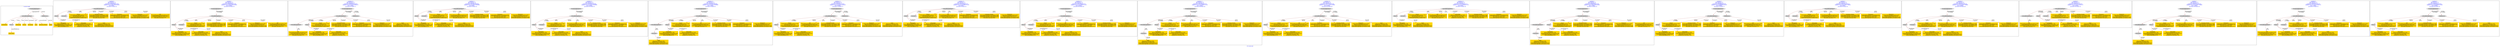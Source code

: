 digraph n0 {
fontcolor="blue"
remincross="true"
label="s22-s-moca.xml"
subgraph cluster_0 {
label="1-correct model"
n2[style="filled",color="white",fillcolor="lightgray",label="CulturalHeritageObject1"];
n3[shape="plaintext",style="filled",fillcolor="gold",label="creationDate"];
n4[style="filled",color="white",fillcolor="lightgray",label="Person1"];
n5[shape="plaintext",style="filled",fillcolor="gold",label="Dimensions"];
n6[shape="plaintext",style="filled",fillcolor="gold",label="Process"];
n7[shape="plaintext",style="filled",fillcolor="gold",label="Provenance"];
n8[shape="plaintext",style="filled",fillcolor="gold",label="title"];
n9[shape="plaintext",style="filled",fillcolor="gold",label="Assension_Number"];
n10[shape="plaintext",style="filled",fillcolor="gold",label="Artist_Name"];
n11[style="filled",color="white",fillcolor="lightgray",label="EuropeanaAggregation1"];
n12[style="filled",color="white",fillcolor="lightgray",label="WebResource1"];
n13[shape="plaintext",style="filled",fillcolor="gold",label="image"];
}
subgraph cluster_1 {
label="candidate 0\nlink coherence:1.0\nnode coherence:1.0\nconfidence:0.5979670808731958\nmapping score:0.6368223602910653\ncost:9.99997\n-precision:0.5-recall:0.45"
n15[style="filled",color="white",fillcolor="lightgray",label="CulturalHeritageObject1"];
n16[style="filled",color="white",fillcolor="lightgray",label="Person1"];
n17[style="filled",color="white",fillcolor="lightgray",label="Document1"];
n18[shape="plaintext",style="filled",fillcolor="gold",label="Process\n[CulturalHeritageObject,medium,0.795]\n[Concept,prefLabel,0.112]\n[CulturalHeritageObject,description,0.075]\n[CulturalHeritageObject,extent,0.018]"];
n19[shape="plaintext",style="filled",fillcolor="gold",label="creationDate\n[Person,dateOfDeath,0.788]\n[CulturalHeritageObject,provenance,0.158]\n[CulturalHeritageObject,created,0.044]\n[Person,dateOfBirth,0.01]"];
n20[shape="plaintext",style="filled",fillcolor="gold",label="Artist_Name\n[Person,nameOfThePerson,0.403]\n[CulturalHeritageObject,provenance,0.327]\n[Document,classLink,0.168]\n[WebResource,classLink,0.102]"];
n21[shape="plaintext",style="filled",fillcolor="gold",label="Assension_Number\n[CulturalHeritageObject,provenance,0.566]\n[CulturalHeritageObject,rightsHolder,0.299]\n[CulturalHeritageObject,description,0.073]\n[Document,classLink,0.062]"];
n22[shape="plaintext",style="filled",fillcolor="gold",label="Provenance\n[CulturalHeritageObject,provenance,0.52]\n[CulturalHeritageObject,rightsHolder,0.318]\n[Document,classLink,0.092]\n[CulturalHeritageObject,description,0.071]"];
n23[shape="plaintext",style="filled",fillcolor="gold",label="image\n[Document,classLink,0.439]\n[WebResource,classLink,0.435]\n[CulturalHeritageObject,rightsHolder,0.077]\n[CulturalHeritageObject,provenance,0.049]"];
n24[shape="plaintext",style="filled",fillcolor="gold",label="Dimensions\n[CulturalHeritageObject,extent,0.929]\n[Person,nameOfThePerson,0.05]\n[CulturalHeritageObject,description,0.015]\n[CulturalHeritageObject,provenance,0.006]"];
n25[shape="plaintext",style="filled",fillcolor="gold",label="title\n[CulturalHeritageObject,description,0.345]\n[CulturalHeritageObject,title,0.287]\n[CulturalHeritageObject,provenance,0.191]\n[Document,classLink,0.177]"];
}
subgraph cluster_2 {
label="candidate 1\nlink coherence:1.0\nnode coherence:1.0\nconfidence:0.5979670808731958\nmapping score:0.6368223602910653\ncost:10.99996\n-precision:0.55-recall:0.55"
n27[style="filled",color="white",fillcolor="lightgray",label="CulturalHeritageObject1"];
n28[style="filled",color="white",fillcolor="lightgray",label="Person1"];
n29[style="filled",color="white",fillcolor="lightgray",label="Document1"];
n30[style="filled",color="white",fillcolor="lightgray",label="EuropeanaAggregation1"];
n31[shape="plaintext",style="filled",fillcolor="gold",label="Process\n[CulturalHeritageObject,medium,0.795]\n[Concept,prefLabel,0.112]\n[CulturalHeritageObject,description,0.075]\n[CulturalHeritageObject,extent,0.018]"];
n32[shape="plaintext",style="filled",fillcolor="gold",label="creationDate\n[Person,dateOfDeath,0.788]\n[CulturalHeritageObject,provenance,0.158]\n[CulturalHeritageObject,created,0.044]\n[Person,dateOfBirth,0.01]"];
n33[shape="plaintext",style="filled",fillcolor="gold",label="Artist_Name\n[Person,nameOfThePerson,0.403]\n[CulturalHeritageObject,provenance,0.327]\n[Document,classLink,0.168]\n[WebResource,classLink,0.102]"];
n34[shape="plaintext",style="filled",fillcolor="gold",label="Assension_Number\n[CulturalHeritageObject,provenance,0.566]\n[CulturalHeritageObject,rightsHolder,0.299]\n[CulturalHeritageObject,description,0.073]\n[Document,classLink,0.062]"];
n35[shape="plaintext",style="filled",fillcolor="gold",label="Provenance\n[CulturalHeritageObject,provenance,0.52]\n[CulturalHeritageObject,rightsHolder,0.318]\n[Document,classLink,0.092]\n[CulturalHeritageObject,description,0.071]"];
n36[shape="plaintext",style="filled",fillcolor="gold",label="image\n[Document,classLink,0.439]\n[WebResource,classLink,0.435]\n[CulturalHeritageObject,rightsHolder,0.077]\n[CulturalHeritageObject,provenance,0.049]"];
n37[shape="plaintext",style="filled",fillcolor="gold",label="Dimensions\n[CulturalHeritageObject,extent,0.929]\n[Person,nameOfThePerson,0.05]\n[CulturalHeritageObject,description,0.015]\n[CulturalHeritageObject,provenance,0.006]"];
n38[shape="plaintext",style="filled",fillcolor="gold",label="title\n[CulturalHeritageObject,description,0.345]\n[CulturalHeritageObject,title,0.287]\n[CulturalHeritageObject,provenance,0.191]\n[Document,classLink,0.177]"];
}
subgraph cluster_3 {
label="candidate 10\nlink coherence:1.0\nnode coherence:1.0\nconfidence:0.5903654061562825\nmapping score:0.6134551353854275\ncost:11.99994\n-precision:0.67-recall:0.73"
n40[style="filled",color="white",fillcolor="lightgray",label="CulturalHeritageObject1"];
n41[style="filled",color="white",fillcolor="lightgray",label="CulturalHeritageObject2"];
n42[style="filled",color="white",fillcolor="lightgray",label="Person1"];
n43[style="filled",color="white",fillcolor="lightgray",label="EuropeanaAggregation1"];
n44[style="filled",color="white",fillcolor="lightgray",label="WebResource1"];
n45[shape="plaintext",style="filled",fillcolor="gold",label="Process\n[CulturalHeritageObject,medium,0.795]\n[Concept,prefLabel,0.112]\n[CulturalHeritageObject,description,0.075]\n[CulturalHeritageObject,extent,0.018]"];
n46[shape="plaintext",style="filled",fillcolor="gold",label="title\n[CulturalHeritageObject,description,0.345]\n[CulturalHeritageObject,title,0.287]\n[CulturalHeritageObject,provenance,0.191]\n[Document,classLink,0.177]"];
n47[shape="plaintext",style="filled",fillcolor="gold",label="creationDate\n[Person,dateOfDeath,0.788]\n[CulturalHeritageObject,provenance,0.158]\n[CulturalHeritageObject,created,0.044]\n[Person,dateOfBirth,0.01]"];
n48[shape="plaintext",style="filled",fillcolor="gold",label="Artist_Name\n[Person,nameOfThePerson,0.403]\n[CulturalHeritageObject,provenance,0.327]\n[Document,classLink,0.168]\n[WebResource,classLink,0.102]"];
n49[shape="plaintext",style="filled",fillcolor="gold",label="Assension_Number\n[CulturalHeritageObject,provenance,0.566]\n[CulturalHeritageObject,rightsHolder,0.299]\n[CulturalHeritageObject,description,0.073]\n[Document,classLink,0.062]"];
n50[shape="plaintext",style="filled",fillcolor="gold",label="Provenance\n[CulturalHeritageObject,provenance,0.52]\n[CulturalHeritageObject,rightsHolder,0.318]\n[Document,classLink,0.092]\n[CulturalHeritageObject,description,0.071]"];
n51[shape="plaintext",style="filled",fillcolor="gold",label="Dimensions\n[CulturalHeritageObject,extent,0.929]\n[Person,nameOfThePerson,0.05]\n[CulturalHeritageObject,description,0.015]\n[CulturalHeritageObject,provenance,0.006]"];
n52[shape="plaintext",style="filled",fillcolor="gold",label="image\n[Document,classLink,0.439]\n[WebResource,classLink,0.435]\n[CulturalHeritageObject,rightsHolder,0.077]\n[CulturalHeritageObject,provenance,0.049]"];
}
subgraph cluster_4 {
label="candidate 11\nlink coherence:1.0\nnode coherence:1.0\nconfidence:0.5345798149580985\nmapping score:0.6156932716526995\ncost:9.99997\n-precision:0.5-recall:0.45"
n54[style="filled",color="white",fillcolor="lightgray",label="CulturalHeritageObject1"];
n55[style="filled",color="white",fillcolor="lightgray",label="Person1"];
n56[style="filled",color="white",fillcolor="lightgray",label="Document1"];
n57[shape="plaintext",style="filled",fillcolor="gold",label="Process\n[CulturalHeritageObject,medium,0.795]\n[Concept,prefLabel,0.112]\n[CulturalHeritageObject,description,0.075]\n[CulturalHeritageObject,extent,0.018]"];
n58[shape="plaintext",style="filled",fillcolor="gold",label="creationDate\n[Person,dateOfDeath,0.788]\n[CulturalHeritageObject,provenance,0.158]\n[CulturalHeritageObject,created,0.044]\n[Person,dateOfBirth,0.01]"];
n59[shape="plaintext",style="filled",fillcolor="gold",label="title\n[CulturalHeritageObject,description,0.345]\n[CulturalHeritageObject,title,0.287]\n[CulturalHeritageObject,provenance,0.191]\n[Document,classLink,0.177]"];
n60[shape="plaintext",style="filled",fillcolor="gold",label="Artist_Name\n[Person,nameOfThePerson,0.403]\n[CulturalHeritageObject,provenance,0.327]\n[Document,classLink,0.168]\n[WebResource,classLink,0.102]"];
n61[shape="plaintext",style="filled",fillcolor="gold",label="Assension_Number\n[CulturalHeritageObject,provenance,0.566]\n[CulturalHeritageObject,rightsHolder,0.299]\n[CulturalHeritageObject,description,0.073]\n[Document,classLink,0.062]"];
n62[shape="plaintext",style="filled",fillcolor="gold",label="image\n[Document,classLink,0.439]\n[WebResource,classLink,0.435]\n[CulturalHeritageObject,rightsHolder,0.077]\n[CulturalHeritageObject,provenance,0.049]"];
n63[shape="plaintext",style="filled",fillcolor="gold",label="Provenance\n[CulturalHeritageObject,provenance,0.52]\n[CulturalHeritageObject,rightsHolder,0.318]\n[Document,classLink,0.092]\n[CulturalHeritageObject,description,0.071]"];
n64[shape="plaintext",style="filled",fillcolor="gold",label="Dimensions\n[CulturalHeritageObject,extent,0.929]\n[Person,nameOfThePerson,0.05]\n[CulturalHeritageObject,description,0.015]\n[CulturalHeritageObject,provenance,0.006]"];
}
subgraph cluster_5 {
label="candidate 12\nlink coherence:1.0\nnode coherence:1.0\nconfidence:0.5345798149580985\nmapping score:0.6156932716526995\ncost:10.99996\n-precision:0.55-recall:0.55"
n66[style="filled",color="white",fillcolor="lightgray",label="CulturalHeritageObject1"];
n67[style="filled",color="white",fillcolor="lightgray",label="Person1"];
n68[style="filled",color="white",fillcolor="lightgray",label="Document1"];
n69[style="filled",color="white",fillcolor="lightgray",label="EuropeanaAggregation1"];
n70[shape="plaintext",style="filled",fillcolor="gold",label="Process\n[CulturalHeritageObject,medium,0.795]\n[Concept,prefLabel,0.112]\n[CulturalHeritageObject,description,0.075]\n[CulturalHeritageObject,extent,0.018]"];
n71[shape="plaintext",style="filled",fillcolor="gold",label="creationDate\n[Person,dateOfDeath,0.788]\n[CulturalHeritageObject,provenance,0.158]\n[CulturalHeritageObject,created,0.044]\n[Person,dateOfBirth,0.01]"];
n72[shape="plaintext",style="filled",fillcolor="gold",label="title\n[CulturalHeritageObject,description,0.345]\n[CulturalHeritageObject,title,0.287]\n[CulturalHeritageObject,provenance,0.191]\n[Document,classLink,0.177]"];
n73[shape="plaintext",style="filled",fillcolor="gold",label="Artist_Name\n[Person,nameOfThePerson,0.403]\n[CulturalHeritageObject,provenance,0.327]\n[Document,classLink,0.168]\n[WebResource,classLink,0.102]"];
n74[shape="plaintext",style="filled",fillcolor="gold",label="Assension_Number\n[CulturalHeritageObject,provenance,0.566]\n[CulturalHeritageObject,rightsHolder,0.299]\n[CulturalHeritageObject,description,0.073]\n[Document,classLink,0.062]"];
n75[shape="plaintext",style="filled",fillcolor="gold",label="image\n[Document,classLink,0.439]\n[WebResource,classLink,0.435]\n[CulturalHeritageObject,rightsHolder,0.077]\n[CulturalHeritageObject,provenance,0.049]"];
n76[shape="plaintext",style="filled",fillcolor="gold",label="Provenance\n[CulturalHeritageObject,provenance,0.52]\n[CulturalHeritageObject,rightsHolder,0.318]\n[Document,classLink,0.092]\n[CulturalHeritageObject,description,0.071]"];
n77[shape="plaintext",style="filled",fillcolor="gold",label="Dimensions\n[CulturalHeritageObject,extent,0.929]\n[Person,nameOfThePerson,0.05]\n[CulturalHeritageObject,description,0.015]\n[CulturalHeritageObject,provenance,0.006]"];
}
subgraph cluster_6 {
label="candidate 13\nlink coherence:1.0\nnode coherence:1.0\nconfidence:0.5345798149580985\nmapping score:0.6156932716526995\ncost:11.99995\n-precision:0.5-recall:0.55"
n79[style="filled",color="white",fillcolor="lightgray",label="CulturalHeritageObject1"];
n80[style="filled",color="white",fillcolor="lightgray",label="CulturalHeritageObject2"];
n81[style="filled",color="white",fillcolor="lightgray",label="Person1"];
n82[style="filled",color="white",fillcolor="lightgray",label="Document2"];
n83[style="filled",color="white",fillcolor="lightgray",label="EuropeanaAggregation1"];
n84[shape="plaintext",style="filled",fillcolor="gold",label="Process\n[CulturalHeritageObject,medium,0.795]\n[Concept,prefLabel,0.112]\n[CulturalHeritageObject,description,0.075]\n[CulturalHeritageObject,extent,0.018]"];
n85[shape="plaintext",style="filled",fillcolor="gold",label="creationDate\n[Person,dateOfDeath,0.788]\n[CulturalHeritageObject,provenance,0.158]\n[CulturalHeritageObject,created,0.044]\n[Person,dateOfBirth,0.01]"];
n86[shape="plaintext",style="filled",fillcolor="gold",label="title\n[CulturalHeritageObject,description,0.345]\n[CulturalHeritageObject,title,0.287]\n[CulturalHeritageObject,provenance,0.191]\n[Document,classLink,0.177]"];
n87[shape="plaintext",style="filled",fillcolor="gold",label="Artist_Name\n[Person,nameOfThePerson,0.403]\n[CulturalHeritageObject,provenance,0.327]\n[Document,classLink,0.168]\n[WebResource,classLink,0.102]"];
n88[shape="plaintext",style="filled",fillcolor="gold",label="Assension_Number\n[CulturalHeritageObject,provenance,0.566]\n[CulturalHeritageObject,rightsHolder,0.299]\n[CulturalHeritageObject,description,0.073]\n[Document,classLink,0.062]"];
n89[shape="plaintext",style="filled",fillcolor="gold",label="image\n[Document,classLink,0.439]\n[WebResource,classLink,0.435]\n[CulturalHeritageObject,rightsHolder,0.077]\n[CulturalHeritageObject,provenance,0.049]"];
n90[shape="plaintext",style="filled",fillcolor="gold",label="Provenance\n[CulturalHeritageObject,provenance,0.52]\n[CulturalHeritageObject,rightsHolder,0.318]\n[Document,classLink,0.092]\n[CulturalHeritageObject,description,0.071]"];
n91[shape="plaintext",style="filled",fillcolor="gold",label="Dimensions\n[CulturalHeritageObject,extent,0.929]\n[Person,nameOfThePerson,0.05]\n[CulturalHeritageObject,description,0.015]\n[CulturalHeritageObject,provenance,0.006]"];
}
subgraph cluster_7 {
label="candidate 14\nlink coherence:1.0\nnode coherence:1.0\nconfidence:0.5341826777779617\nmapping score:0.6155608925926539\ncost:10.99995\n-precision:0.73-recall:0.73"
n93[style="filled",color="white",fillcolor="lightgray",label="CulturalHeritageObject1"];
n94[style="filled",color="white",fillcolor="lightgray",label="Person1"];
n95[style="filled",color="white",fillcolor="lightgray",label="EuropeanaAggregation1"];
n96[style="filled",color="white",fillcolor="lightgray",label="WebResource1"];
n97[shape="plaintext",style="filled",fillcolor="gold",label="Process\n[CulturalHeritageObject,medium,0.795]\n[Concept,prefLabel,0.112]\n[CulturalHeritageObject,description,0.075]\n[CulturalHeritageObject,extent,0.018]"];
n98[shape="plaintext",style="filled",fillcolor="gold",label="creationDate\n[Person,dateOfDeath,0.788]\n[CulturalHeritageObject,provenance,0.158]\n[CulturalHeritageObject,created,0.044]\n[Person,dateOfBirth,0.01]"];
n99[shape="plaintext",style="filled",fillcolor="gold",label="title\n[CulturalHeritageObject,description,0.345]\n[CulturalHeritageObject,title,0.287]\n[CulturalHeritageObject,provenance,0.191]\n[Document,classLink,0.177]"];
n100[shape="plaintext",style="filled",fillcolor="gold",label="Artist_Name\n[Person,nameOfThePerson,0.403]\n[CulturalHeritageObject,provenance,0.327]\n[Document,classLink,0.168]\n[WebResource,classLink,0.102]"];
n101[shape="plaintext",style="filled",fillcolor="gold",label="Assension_Number\n[CulturalHeritageObject,provenance,0.566]\n[CulturalHeritageObject,rightsHolder,0.299]\n[CulturalHeritageObject,description,0.073]\n[Document,classLink,0.062]"];
n102[shape="plaintext",style="filled",fillcolor="gold",label="Provenance\n[CulturalHeritageObject,provenance,0.52]\n[CulturalHeritageObject,rightsHolder,0.318]\n[Document,classLink,0.092]\n[CulturalHeritageObject,description,0.071]"];
n103[shape="plaintext",style="filled",fillcolor="gold",label="Dimensions\n[CulturalHeritageObject,extent,0.929]\n[Person,nameOfThePerson,0.05]\n[CulturalHeritageObject,description,0.015]\n[CulturalHeritageObject,provenance,0.006]"];
n104[shape="plaintext",style="filled",fillcolor="gold",label="image\n[Document,classLink,0.439]\n[WebResource,classLink,0.435]\n[CulturalHeritageObject,rightsHolder,0.077]\n[CulturalHeritageObject,provenance,0.049]"];
}
subgraph cluster_8 {
label="candidate 15\nlink coherence:1.0\nnode coherence:1.0\nconfidence:0.5291246408253316\nmapping score:0.6138748802751105\ncost:9.99997\n-precision:0.6-recall:0.55"
n106[style="filled",color="white",fillcolor="lightgray",label="CulturalHeritageObject1"];
n107[style="filled",color="white",fillcolor="lightgray",label="Person1"];
n108[style="filled",color="white",fillcolor="lightgray",label="Document1"];
n109[shape="plaintext",style="filled",fillcolor="gold",label="Process\n[CulturalHeritageObject,medium,0.795]\n[Concept,prefLabel,0.112]\n[CulturalHeritageObject,description,0.075]\n[CulturalHeritageObject,extent,0.018]"];
n110[shape="plaintext",style="filled",fillcolor="gold",label="creationDate\n[Person,dateOfDeath,0.788]\n[CulturalHeritageObject,provenance,0.158]\n[CulturalHeritageObject,created,0.044]\n[Person,dateOfBirth,0.01]"];
n111[shape="plaintext",style="filled",fillcolor="gold",label="title\n[CulturalHeritageObject,description,0.345]\n[CulturalHeritageObject,title,0.287]\n[CulturalHeritageObject,provenance,0.191]\n[Document,classLink,0.177]"];
n112[shape="plaintext",style="filled",fillcolor="gold",label="Artist_Name\n[Person,nameOfThePerson,0.403]\n[CulturalHeritageObject,provenance,0.327]\n[Document,classLink,0.168]\n[WebResource,classLink,0.102]"];
n113[shape="plaintext",style="filled",fillcolor="gold",label="Provenance\n[CulturalHeritageObject,provenance,0.52]\n[CulturalHeritageObject,rightsHolder,0.318]\n[Document,classLink,0.092]\n[CulturalHeritageObject,description,0.071]"];
n114[shape="plaintext",style="filled",fillcolor="gold",label="image\n[Document,classLink,0.439]\n[WebResource,classLink,0.435]\n[CulturalHeritageObject,rightsHolder,0.077]\n[CulturalHeritageObject,provenance,0.049]"];
n115[shape="plaintext",style="filled",fillcolor="gold",label="Assension_Number\n[CulturalHeritageObject,provenance,0.566]\n[CulturalHeritageObject,rightsHolder,0.299]\n[CulturalHeritageObject,description,0.073]\n[Document,classLink,0.062]"];
n116[shape="plaintext",style="filled",fillcolor="gold",label="Dimensions\n[CulturalHeritageObject,extent,0.929]\n[Person,nameOfThePerson,0.05]\n[CulturalHeritageObject,description,0.015]\n[CulturalHeritageObject,provenance,0.006]"];
}
subgraph cluster_9 {
label="candidate 16\nlink coherence:1.0\nnode coherence:1.0\nconfidence:0.5291246408253316\nmapping score:0.6138748802751105\ncost:10.99996\n-precision:0.64-recall:0.64"
n118[style="filled",color="white",fillcolor="lightgray",label="CulturalHeritageObject1"];
n119[style="filled",color="white",fillcolor="lightgray",label="Person1"];
n120[style="filled",color="white",fillcolor="lightgray",label="Document1"];
n121[style="filled",color="white",fillcolor="lightgray",label="EuropeanaAggregation1"];
n122[shape="plaintext",style="filled",fillcolor="gold",label="Process\n[CulturalHeritageObject,medium,0.795]\n[Concept,prefLabel,0.112]\n[CulturalHeritageObject,description,0.075]\n[CulturalHeritageObject,extent,0.018]"];
n123[shape="plaintext",style="filled",fillcolor="gold",label="creationDate\n[Person,dateOfDeath,0.788]\n[CulturalHeritageObject,provenance,0.158]\n[CulturalHeritageObject,created,0.044]\n[Person,dateOfBirth,0.01]"];
n124[shape="plaintext",style="filled",fillcolor="gold",label="title\n[CulturalHeritageObject,description,0.345]\n[CulturalHeritageObject,title,0.287]\n[CulturalHeritageObject,provenance,0.191]\n[Document,classLink,0.177]"];
n125[shape="plaintext",style="filled",fillcolor="gold",label="Artist_Name\n[Person,nameOfThePerson,0.403]\n[CulturalHeritageObject,provenance,0.327]\n[Document,classLink,0.168]\n[WebResource,classLink,0.102]"];
n126[shape="plaintext",style="filled",fillcolor="gold",label="Provenance\n[CulturalHeritageObject,provenance,0.52]\n[CulturalHeritageObject,rightsHolder,0.318]\n[Document,classLink,0.092]\n[CulturalHeritageObject,description,0.071]"];
n127[shape="plaintext",style="filled",fillcolor="gold",label="image\n[Document,classLink,0.439]\n[WebResource,classLink,0.435]\n[CulturalHeritageObject,rightsHolder,0.077]\n[CulturalHeritageObject,provenance,0.049]"];
n128[shape="plaintext",style="filled",fillcolor="gold",label="Assension_Number\n[CulturalHeritageObject,provenance,0.566]\n[CulturalHeritageObject,rightsHolder,0.299]\n[CulturalHeritageObject,description,0.073]\n[Document,classLink,0.062]"];
n129[shape="plaintext",style="filled",fillcolor="gold",label="Dimensions\n[CulturalHeritageObject,extent,0.929]\n[Person,nameOfThePerson,0.05]\n[CulturalHeritageObject,description,0.015]\n[CulturalHeritageObject,provenance,0.006]"];
}
subgraph cluster_10 {
label="candidate 17\nlink coherence:1.0\nnode coherence:1.0\nconfidence:0.5291246408253316\nmapping score:0.6138748802751105\ncost:11.99995\n-precision:0.58-recall:0.64"
n131[style="filled",color="white",fillcolor="lightgray",label="CulturalHeritageObject1"];
n132[style="filled",color="white",fillcolor="lightgray",label="CulturalHeritageObject2"];
n133[style="filled",color="white",fillcolor="lightgray",label="Person1"];
n134[style="filled",color="white",fillcolor="lightgray",label="Document2"];
n135[style="filled",color="white",fillcolor="lightgray",label="EuropeanaAggregation1"];
n136[shape="plaintext",style="filled",fillcolor="gold",label="Process\n[CulturalHeritageObject,medium,0.795]\n[Concept,prefLabel,0.112]\n[CulturalHeritageObject,description,0.075]\n[CulturalHeritageObject,extent,0.018]"];
n137[shape="plaintext",style="filled",fillcolor="gold",label="creationDate\n[Person,dateOfDeath,0.788]\n[CulturalHeritageObject,provenance,0.158]\n[CulturalHeritageObject,created,0.044]\n[Person,dateOfBirth,0.01]"];
n138[shape="plaintext",style="filled",fillcolor="gold",label="title\n[CulturalHeritageObject,description,0.345]\n[CulturalHeritageObject,title,0.287]\n[CulturalHeritageObject,provenance,0.191]\n[Document,classLink,0.177]"];
n139[shape="plaintext",style="filled",fillcolor="gold",label="Artist_Name\n[Person,nameOfThePerson,0.403]\n[CulturalHeritageObject,provenance,0.327]\n[Document,classLink,0.168]\n[WebResource,classLink,0.102]"];
n140[shape="plaintext",style="filled",fillcolor="gold",label="Provenance\n[CulturalHeritageObject,provenance,0.52]\n[CulturalHeritageObject,rightsHolder,0.318]\n[Document,classLink,0.092]\n[CulturalHeritageObject,description,0.071]"];
n141[shape="plaintext",style="filled",fillcolor="gold",label="image\n[Document,classLink,0.439]\n[WebResource,classLink,0.435]\n[CulturalHeritageObject,rightsHolder,0.077]\n[CulturalHeritageObject,provenance,0.049]"];
n142[shape="plaintext",style="filled",fillcolor="gold",label="Assension_Number\n[CulturalHeritageObject,provenance,0.566]\n[CulturalHeritageObject,rightsHolder,0.299]\n[CulturalHeritageObject,description,0.073]\n[Document,classLink,0.062]"];
n143[shape="plaintext",style="filled",fillcolor="gold",label="Dimensions\n[CulturalHeritageObject,extent,0.929]\n[Person,nameOfThePerson,0.05]\n[CulturalHeritageObject,description,0.015]\n[CulturalHeritageObject,provenance,0.006]"];
}
subgraph cluster_11 {
label="candidate 18\nlink coherence:1.0\nnode coherence:1.0\nconfidence:0.5287275036451948\nmapping score:0.6137425012150649\ncost:10.99995\n-precision:0.82-recall:0.82"
n145[style="filled",color="white",fillcolor="lightgray",label="CulturalHeritageObject1"];
n146[style="filled",color="white",fillcolor="lightgray",label="Person1"];
n147[style="filled",color="white",fillcolor="lightgray",label="EuropeanaAggregation1"];
n148[style="filled",color="white",fillcolor="lightgray",label="WebResource1"];
n149[shape="plaintext",style="filled",fillcolor="gold",label="Process\n[CulturalHeritageObject,medium,0.795]\n[Concept,prefLabel,0.112]\n[CulturalHeritageObject,description,0.075]\n[CulturalHeritageObject,extent,0.018]"];
n150[shape="plaintext",style="filled",fillcolor="gold",label="creationDate\n[Person,dateOfDeath,0.788]\n[CulturalHeritageObject,provenance,0.158]\n[CulturalHeritageObject,created,0.044]\n[Person,dateOfBirth,0.01]"];
n151[shape="plaintext",style="filled",fillcolor="gold",label="title\n[CulturalHeritageObject,description,0.345]\n[CulturalHeritageObject,title,0.287]\n[CulturalHeritageObject,provenance,0.191]\n[Document,classLink,0.177]"];
n152[shape="plaintext",style="filled",fillcolor="gold",label="Artist_Name\n[Person,nameOfThePerson,0.403]\n[CulturalHeritageObject,provenance,0.327]\n[Document,classLink,0.168]\n[WebResource,classLink,0.102]"];
n153[shape="plaintext",style="filled",fillcolor="gold",label="Provenance\n[CulturalHeritageObject,provenance,0.52]\n[CulturalHeritageObject,rightsHolder,0.318]\n[Document,classLink,0.092]\n[CulturalHeritageObject,description,0.071]"];
n154[shape="plaintext",style="filled",fillcolor="gold",label="Assension_Number\n[CulturalHeritageObject,provenance,0.566]\n[CulturalHeritageObject,rightsHolder,0.299]\n[CulturalHeritageObject,description,0.073]\n[Document,classLink,0.062]"];
n155[shape="plaintext",style="filled",fillcolor="gold",label="Dimensions\n[CulturalHeritageObject,extent,0.929]\n[Person,nameOfThePerson,0.05]\n[CulturalHeritageObject,description,0.015]\n[CulturalHeritageObject,provenance,0.006]"];
n156[shape="plaintext",style="filled",fillcolor="gold",label="image\n[Document,classLink,0.439]\n[WebResource,classLink,0.435]\n[CulturalHeritageObject,rightsHolder,0.077]\n[CulturalHeritageObject,provenance,0.049]"];
}
subgraph cluster_12 {
label="candidate 19\nlink coherence:1.0\nnode coherence:1.0\nconfidence:0.5251670941073117\nmapping score:0.6125556980357706\ncost:9.99997\n-precision:0.4-recall:0.36"
n158[style="filled",color="white",fillcolor="lightgray",label="CulturalHeritageObject1"];
n159[style="filled",color="white",fillcolor="lightgray",label="Person1"];
n160[style="filled",color="white",fillcolor="lightgray",label="Document1"];
n161[shape="plaintext",style="filled",fillcolor="gold",label="Process\n[CulturalHeritageObject,medium,0.795]\n[Concept,prefLabel,0.112]\n[CulturalHeritageObject,description,0.075]\n[CulturalHeritageObject,extent,0.018]"];
n162[shape="plaintext",style="filled",fillcolor="gold",label="creationDate\n[Person,dateOfDeath,0.788]\n[CulturalHeritageObject,provenance,0.158]\n[CulturalHeritageObject,created,0.044]\n[Person,dateOfBirth,0.01]"];
n163[shape="plaintext",style="filled",fillcolor="gold",label="title\n[CulturalHeritageObject,description,0.345]\n[CulturalHeritageObject,title,0.287]\n[CulturalHeritageObject,provenance,0.191]\n[Document,classLink,0.177]"];
n164[shape="plaintext",style="filled",fillcolor="gold",label="Artist_Name\n[Person,nameOfThePerson,0.403]\n[CulturalHeritageObject,provenance,0.327]\n[Document,classLink,0.168]\n[WebResource,classLink,0.102]"];
n165[shape="plaintext",style="filled",fillcolor="gold",label="Assension_Number\n[CulturalHeritageObject,provenance,0.566]\n[CulturalHeritageObject,rightsHolder,0.299]\n[CulturalHeritageObject,description,0.073]\n[Document,classLink,0.062]"];
n166[shape="plaintext",style="filled",fillcolor="gold",label="image\n[Document,classLink,0.439]\n[WebResource,classLink,0.435]\n[CulturalHeritageObject,rightsHolder,0.077]\n[CulturalHeritageObject,provenance,0.049]"];
n167[shape="plaintext",style="filled",fillcolor="gold",label="Provenance\n[CulturalHeritageObject,provenance,0.52]\n[CulturalHeritageObject,rightsHolder,0.318]\n[Document,classLink,0.092]\n[CulturalHeritageObject,description,0.071]"];
n168[shape="plaintext",style="filled",fillcolor="gold",label="Dimensions\n[CulturalHeritageObject,extent,0.929]\n[Person,nameOfThePerson,0.05]\n[CulturalHeritageObject,description,0.015]\n[CulturalHeritageObject,provenance,0.006]"];
}
subgraph cluster_13 {
label="candidate 2\nlink coherence:1.0\nnode coherence:1.0\nconfidence:0.5979670808731958\nmapping score:0.6368223602910653\ncost:11.99995\n-precision:0.5-recall:0.55"
n170[style="filled",color="white",fillcolor="lightgray",label="CulturalHeritageObject1"];
n171[style="filled",color="white",fillcolor="lightgray",label="CulturalHeritageObject2"];
n172[style="filled",color="white",fillcolor="lightgray",label="Person1"];
n173[style="filled",color="white",fillcolor="lightgray",label="Document2"];
n174[style="filled",color="white",fillcolor="lightgray",label="EuropeanaAggregation1"];
n175[shape="plaintext",style="filled",fillcolor="gold",label="Process\n[CulturalHeritageObject,medium,0.795]\n[Concept,prefLabel,0.112]\n[CulturalHeritageObject,description,0.075]\n[CulturalHeritageObject,extent,0.018]"];
n176[shape="plaintext",style="filled",fillcolor="gold",label="creationDate\n[Person,dateOfDeath,0.788]\n[CulturalHeritageObject,provenance,0.158]\n[CulturalHeritageObject,created,0.044]\n[Person,dateOfBirth,0.01]"];
n177[shape="plaintext",style="filled",fillcolor="gold",label="Artist_Name\n[Person,nameOfThePerson,0.403]\n[CulturalHeritageObject,provenance,0.327]\n[Document,classLink,0.168]\n[WebResource,classLink,0.102]"];
n178[shape="plaintext",style="filled",fillcolor="gold",label="Assension_Number\n[CulturalHeritageObject,provenance,0.566]\n[CulturalHeritageObject,rightsHolder,0.299]\n[CulturalHeritageObject,description,0.073]\n[Document,classLink,0.062]"];
n179[shape="plaintext",style="filled",fillcolor="gold",label="Provenance\n[CulturalHeritageObject,provenance,0.52]\n[CulturalHeritageObject,rightsHolder,0.318]\n[Document,classLink,0.092]\n[CulturalHeritageObject,description,0.071]"];
n180[shape="plaintext",style="filled",fillcolor="gold",label="image\n[Document,classLink,0.439]\n[WebResource,classLink,0.435]\n[CulturalHeritageObject,rightsHolder,0.077]\n[CulturalHeritageObject,provenance,0.049]"];
n181[shape="plaintext",style="filled",fillcolor="gold",label="Dimensions\n[CulturalHeritageObject,extent,0.929]\n[Person,nameOfThePerson,0.05]\n[CulturalHeritageObject,description,0.015]\n[CulturalHeritageObject,provenance,0.006]"];
n182[shape="plaintext",style="filled",fillcolor="gold",label="title\n[CulturalHeritageObject,description,0.345]\n[CulturalHeritageObject,title,0.287]\n[CulturalHeritageObject,provenance,0.191]\n[Document,classLink,0.177]"];
}
subgraph cluster_14 {
label="candidate 3\nlink coherence:1.0\nnode coherence:1.0\nconfidence:0.5975699436930592\nmapping score:0.6366899812310197\ncost:10.99995\n-precision:0.73-recall:0.73"
n184[style="filled",color="white",fillcolor="lightgray",label="CulturalHeritageObject1"];
n185[style="filled",color="white",fillcolor="lightgray",label="Person1"];
n186[style="filled",color="white",fillcolor="lightgray",label="EuropeanaAggregation1"];
n187[style="filled",color="white",fillcolor="lightgray",label="WebResource1"];
n188[shape="plaintext",style="filled",fillcolor="gold",label="Process\n[CulturalHeritageObject,medium,0.795]\n[Concept,prefLabel,0.112]\n[CulturalHeritageObject,description,0.075]\n[CulturalHeritageObject,extent,0.018]"];
n189[shape="plaintext",style="filled",fillcolor="gold",label="creationDate\n[Person,dateOfDeath,0.788]\n[CulturalHeritageObject,provenance,0.158]\n[CulturalHeritageObject,created,0.044]\n[Person,dateOfBirth,0.01]"];
n190[shape="plaintext",style="filled",fillcolor="gold",label="Artist_Name\n[Person,nameOfThePerson,0.403]\n[CulturalHeritageObject,provenance,0.327]\n[Document,classLink,0.168]\n[WebResource,classLink,0.102]"];
n191[shape="plaintext",style="filled",fillcolor="gold",label="Assension_Number\n[CulturalHeritageObject,provenance,0.566]\n[CulturalHeritageObject,rightsHolder,0.299]\n[CulturalHeritageObject,description,0.073]\n[Document,classLink,0.062]"];
n192[shape="plaintext",style="filled",fillcolor="gold",label="Provenance\n[CulturalHeritageObject,provenance,0.52]\n[CulturalHeritageObject,rightsHolder,0.318]\n[Document,classLink,0.092]\n[CulturalHeritageObject,description,0.071]"];
n193[shape="plaintext",style="filled",fillcolor="gold",label="Dimensions\n[CulturalHeritageObject,extent,0.929]\n[Person,nameOfThePerson,0.05]\n[CulturalHeritageObject,description,0.015]\n[CulturalHeritageObject,provenance,0.006]"];
n194[shape="plaintext",style="filled",fillcolor="gold",label="title\n[CulturalHeritageObject,description,0.345]\n[CulturalHeritageObject,title,0.287]\n[CulturalHeritageObject,provenance,0.191]\n[Document,classLink,0.177]"];
n195[shape="plaintext",style="filled",fillcolor="gold",label="image\n[Document,classLink,0.439]\n[WebResource,classLink,0.435]\n[CulturalHeritageObject,rightsHolder,0.077]\n[CulturalHeritageObject,provenance,0.049]"];
}
subgraph cluster_15 {
label="candidate 4\nlink coherence:1.0\nnode coherence:1.0\nconfidence:0.5907625433364192\nmapping score:0.6344208477788064\ncost:9.99997\n-precision:0.6-recall:0.55"
n197[style="filled",color="white",fillcolor="lightgray",label="CulturalHeritageObject1"];
n198[style="filled",color="white",fillcolor="lightgray",label="Person1"];
n199[style="filled",color="white",fillcolor="lightgray",label="Document1"];
n200[shape="plaintext",style="filled",fillcolor="gold",label="Process\n[CulturalHeritageObject,medium,0.795]\n[Concept,prefLabel,0.112]\n[CulturalHeritageObject,description,0.075]\n[CulturalHeritageObject,extent,0.018]"];
n201[shape="plaintext",style="filled",fillcolor="gold",label="creationDate\n[Person,dateOfDeath,0.788]\n[CulturalHeritageObject,provenance,0.158]\n[CulturalHeritageObject,created,0.044]\n[Person,dateOfBirth,0.01]"];
n202[shape="plaintext",style="filled",fillcolor="gold",label="title\n[CulturalHeritageObject,description,0.345]\n[CulturalHeritageObject,title,0.287]\n[CulturalHeritageObject,provenance,0.191]\n[Document,classLink,0.177]"];
n203[shape="plaintext",style="filled",fillcolor="gold",label="Artist_Name\n[Person,nameOfThePerson,0.403]\n[CulturalHeritageObject,provenance,0.327]\n[Document,classLink,0.168]\n[WebResource,classLink,0.102]"];
n204[shape="plaintext",style="filled",fillcolor="gold",label="Assension_Number\n[CulturalHeritageObject,provenance,0.566]\n[CulturalHeritageObject,rightsHolder,0.299]\n[CulturalHeritageObject,description,0.073]\n[Document,classLink,0.062]"];
n205[shape="plaintext",style="filled",fillcolor="gold",label="Provenance\n[CulturalHeritageObject,provenance,0.52]\n[CulturalHeritageObject,rightsHolder,0.318]\n[Document,classLink,0.092]\n[CulturalHeritageObject,description,0.071]"];
n206[shape="plaintext",style="filled",fillcolor="gold",label="image\n[Document,classLink,0.439]\n[WebResource,classLink,0.435]\n[CulturalHeritageObject,rightsHolder,0.077]\n[CulturalHeritageObject,provenance,0.049]"];
n207[shape="plaintext",style="filled",fillcolor="gold",label="Dimensions\n[CulturalHeritageObject,extent,0.929]\n[Person,nameOfThePerson,0.05]\n[CulturalHeritageObject,description,0.015]\n[CulturalHeritageObject,provenance,0.006]"];
}
subgraph cluster_16 {
label="candidate 5\nlink coherence:1.0\nnode coherence:1.0\nconfidence:0.5907625433364192\nmapping score:0.6344208477788064\ncost:10.99996\n-precision:0.64-recall:0.64"
n209[style="filled",color="white",fillcolor="lightgray",label="CulturalHeritageObject1"];
n210[style="filled",color="white",fillcolor="lightgray",label="Person1"];
n211[style="filled",color="white",fillcolor="lightgray",label="Document1"];
n212[style="filled",color="white",fillcolor="lightgray",label="EuropeanaAggregation1"];
n213[shape="plaintext",style="filled",fillcolor="gold",label="Process\n[CulturalHeritageObject,medium,0.795]\n[Concept,prefLabel,0.112]\n[CulturalHeritageObject,description,0.075]\n[CulturalHeritageObject,extent,0.018]"];
n214[shape="plaintext",style="filled",fillcolor="gold",label="creationDate\n[Person,dateOfDeath,0.788]\n[CulturalHeritageObject,provenance,0.158]\n[CulturalHeritageObject,created,0.044]\n[Person,dateOfBirth,0.01]"];
n215[shape="plaintext",style="filled",fillcolor="gold",label="title\n[CulturalHeritageObject,description,0.345]\n[CulturalHeritageObject,title,0.287]\n[CulturalHeritageObject,provenance,0.191]\n[Document,classLink,0.177]"];
n216[shape="plaintext",style="filled",fillcolor="gold",label="Artist_Name\n[Person,nameOfThePerson,0.403]\n[CulturalHeritageObject,provenance,0.327]\n[Document,classLink,0.168]\n[WebResource,classLink,0.102]"];
n217[shape="plaintext",style="filled",fillcolor="gold",label="Assension_Number\n[CulturalHeritageObject,provenance,0.566]\n[CulturalHeritageObject,rightsHolder,0.299]\n[CulturalHeritageObject,description,0.073]\n[Document,classLink,0.062]"];
n218[shape="plaintext",style="filled",fillcolor="gold",label="Provenance\n[CulturalHeritageObject,provenance,0.52]\n[CulturalHeritageObject,rightsHolder,0.318]\n[Document,classLink,0.092]\n[CulturalHeritageObject,description,0.071]"];
n219[shape="plaintext",style="filled",fillcolor="gold",label="image\n[Document,classLink,0.439]\n[WebResource,classLink,0.435]\n[CulturalHeritageObject,rightsHolder,0.077]\n[CulturalHeritageObject,provenance,0.049]"];
n220[shape="plaintext",style="filled",fillcolor="gold",label="Dimensions\n[CulturalHeritageObject,extent,0.929]\n[Person,nameOfThePerson,0.05]\n[CulturalHeritageObject,description,0.015]\n[CulturalHeritageObject,provenance,0.006]"];
}
subgraph cluster_17 {
label="candidate 6\nlink coherence:1.0\nnode coherence:1.0\nconfidence:0.5907625433364192\nmapping score:0.6135875144454731\ncost:10.99996\n-precision:0.45-recall:0.45"
n222[style="filled",color="white",fillcolor="lightgray",label="CulturalHeritageObject1"];
n223[style="filled",color="white",fillcolor="lightgray",label="CulturalHeritageObject2"];
n224[style="filled",color="white",fillcolor="lightgray",label="Person1"];
n225[style="filled",color="white",fillcolor="lightgray",label="Document1"];
n226[shape="plaintext",style="filled",fillcolor="gold",label="Process\n[CulturalHeritageObject,medium,0.795]\n[Concept,prefLabel,0.112]\n[CulturalHeritageObject,description,0.075]\n[CulturalHeritageObject,extent,0.018]"];
n227[shape="plaintext",style="filled",fillcolor="gold",label="title\n[CulturalHeritageObject,description,0.345]\n[CulturalHeritageObject,title,0.287]\n[CulturalHeritageObject,provenance,0.191]\n[Document,classLink,0.177]"];
n228[shape="plaintext",style="filled",fillcolor="gold",label="creationDate\n[Person,dateOfDeath,0.788]\n[CulturalHeritageObject,provenance,0.158]\n[CulturalHeritageObject,created,0.044]\n[Person,dateOfBirth,0.01]"];
n229[shape="plaintext",style="filled",fillcolor="gold",label="Artist_Name\n[Person,nameOfThePerson,0.403]\n[CulturalHeritageObject,provenance,0.327]\n[Document,classLink,0.168]\n[WebResource,classLink,0.102]"];
n230[shape="plaintext",style="filled",fillcolor="gold",label="Assension_Number\n[CulturalHeritageObject,provenance,0.566]\n[CulturalHeritageObject,rightsHolder,0.299]\n[CulturalHeritageObject,description,0.073]\n[Document,classLink,0.062]"];
n231[shape="plaintext",style="filled",fillcolor="gold",label="Provenance\n[CulturalHeritageObject,provenance,0.52]\n[CulturalHeritageObject,rightsHolder,0.318]\n[Document,classLink,0.092]\n[CulturalHeritageObject,description,0.071]"];
n232[shape="plaintext",style="filled",fillcolor="gold",label="image\n[Document,classLink,0.439]\n[WebResource,classLink,0.435]\n[CulturalHeritageObject,rightsHolder,0.077]\n[CulturalHeritageObject,provenance,0.049]"];
n233[shape="plaintext",style="filled",fillcolor="gold",label="Dimensions\n[CulturalHeritageObject,extent,0.929]\n[Person,nameOfThePerson,0.05]\n[CulturalHeritageObject,description,0.015]\n[CulturalHeritageObject,provenance,0.006]"];
}
subgraph cluster_18 {
label="candidate 7\nlink coherence:1.0\nnode coherence:1.0\nconfidence:0.5907625433364192\nmapping score:0.6344208477788064\ncost:11.99995\n-precision:0.58-recall:0.64"
n235[style="filled",color="white",fillcolor="lightgray",label="CulturalHeritageObject1"];
n236[style="filled",color="white",fillcolor="lightgray",label="CulturalHeritageObject2"];
n237[style="filled",color="white",fillcolor="lightgray",label="Person1"];
n238[style="filled",color="white",fillcolor="lightgray",label="Document2"];
n239[style="filled",color="white",fillcolor="lightgray",label="EuropeanaAggregation1"];
n240[shape="plaintext",style="filled",fillcolor="gold",label="Process\n[CulturalHeritageObject,medium,0.795]\n[Concept,prefLabel,0.112]\n[CulturalHeritageObject,description,0.075]\n[CulturalHeritageObject,extent,0.018]"];
n241[shape="plaintext",style="filled",fillcolor="gold",label="creationDate\n[Person,dateOfDeath,0.788]\n[CulturalHeritageObject,provenance,0.158]\n[CulturalHeritageObject,created,0.044]\n[Person,dateOfBirth,0.01]"];
n242[shape="plaintext",style="filled",fillcolor="gold",label="title\n[CulturalHeritageObject,description,0.345]\n[CulturalHeritageObject,title,0.287]\n[CulturalHeritageObject,provenance,0.191]\n[Document,classLink,0.177]"];
n243[shape="plaintext",style="filled",fillcolor="gold",label="Artist_Name\n[Person,nameOfThePerson,0.403]\n[CulturalHeritageObject,provenance,0.327]\n[Document,classLink,0.168]\n[WebResource,classLink,0.102]"];
n244[shape="plaintext",style="filled",fillcolor="gold",label="Assension_Number\n[CulturalHeritageObject,provenance,0.566]\n[CulturalHeritageObject,rightsHolder,0.299]\n[CulturalHeritageObject,description,0.073]\n[Document,classLink,0.062]"];
n245[shape="plaintext",style="filled",fillcolor="gold",label="Provenance\n[CulturalHeritageObject,provenance,0.52]\n[CulturalHeritageObject,rightsHolder,0.318]\n[Document,classLink,0.092]\n[CulturalHeritageObject,description,0.071]"];
n246[shape="plaintext",style="filled",fillcolor="gold",label="image\n[Document,classLink,0.439]\n[WebResource,classLink,0.435]\n[CulturalHeritageObject,rightsHolder,0.077]\n[CulturalHeritageObject,provenance,0.049]"];
n247[shape="plaintext",style="filled",fillcolor="gold",label="Dimensions\n[CulturalHeritageObject,extent,0.929]\n[Person,nameOfThePerson,0.05]\n[CulturalHeritageObject,description,0.015]\n[CulturalHeritageObject,provenance,0.006]"];
}
subgraph cluster_19 {
label="candidate 8\nlink coherence:1.0\nnode coherence:1.0\nconfidence:0.5907625433364192\nmapping score:0.6135875144454731\ncost:11.99995\n-precision:0.5-recall:0.55"
n249[style="filled",color="white",fillcolor="lightgray",label="CulturalHeritageObject1"];
n250[style="filled",color="white",fillcolor="lightgray",label="CulturalHeritageObject2"];
n251[style="filled",color="white",fillcolor="lightgray",label="Person1"];
n252[style="filled",color="white",fillcolor="lightgray",label="Document1"];
n253[style="filled",color="white",fillcolor="lightgray",label="EuropeanaAggregation1"];
n254[shape="plaintext",style="filled",fillcolor="gold",label="Process\n[CulturalHeritageObject,medium,0.795]\n[Concept,prefLabel,0.112]\n[CulturalHeritageObject,description,0.075]\n[CulturalHeritageObject,extent,0.018]"];
n255[shape="plaintext",style="filled",fillcolor="gold",label="title\n[CulturalHeritageObject,description,0.345]\n[CulturalHeritageObject,title,0.287]\n[CulturalHeritageObject,provenance,0.191]\n[Document,classLink,0.177]"];
n256[shape="plaintext",style="filled",fillcolor="gold",label="creationDate\n[Person,dateOfDeath,0.788]\n[CulturalHeritageObject,provenance,0.158]\n[CulturalHeritageObject,created,0.044]\n[Person,dateOfBirth,0.01]"];
n257[shape="plaintext",style="filled",fillcolor="gold",label="Artist_Name\n[Person,nameOfThePerson,0.403]\n[CulturalHeritageObject,provenance,0.327]\n[Document,classLink,0.168]\n[WebResource,classLink,0.102]"];
n258[shape="plaintext",style="filled",fillcolor="gold",label="Assension_Number\n[CulturalHeritageObject,provenance,0.566]\n[CulturalHeritageObject,rightsHolder,0.299]\n[CulturalHeritageObject,description,0.073]\n[Document,classLink,0.062]"];
n259[shape="plaintext",style="filled",fillcolor="gold",label="Provenance\n[CulturalHeritageObject,provenance,0.52]\n[CulturalHeritageObject,rightsHolder,0.318]\n[Document,classLink,0.092]\n[CulturalHeritageObject,description,0.071]"];
n260[shape="plaintext",style="filled",fillcolor="gold",label="image\n[Document,classLink,0.439]\n[WebResource,classLink,0.435]\n[CulturalHeritageObject,rightsHolder,0.077]\n[CulturalHeritageObject,provenance,0.049]"];
n261[shape="plaintext",style="filled",fillcolor="gold",label="Dimensions\n[CulturalHeritageObject,extent,0.929]\n[Person,nameOfThePerson,0.05]\n[CulturalHeritageObject,description,0.015]\n[CulturalHeritageObject,provenance,0.006]"];
}
subgraph cluster_20 {
label="candidate 9\nlink coherence:1.0\nnode coherence:1.0\nconfidence:0.5903654061562825\nmapping score:0.6342884687187609\ncost:10.99995\n-precision:0.82-recall:0.82"
n263[style="filled",color="white",fillcolor="lightgray",label="CulturalHeritageObject1"];
n264[style="filled",color="white",fillcolor="lightgray",label="Person1"];
n265[style="filled",color="white",fillcolor="lightgray",label="EuropeanaAggregation1"];
n266[style="filled",color="white",fillcolor="lightgray",label="WebResource1"];
n267[shape="plaintext",style="filled",fillcolor="gold",label="Process\n[CulturalHeritageObject,medium,0.795]\n[Concept,prefLabel,0.112]\n[CulturalHeritageObject,description,0.075]\n[CulturalHeritageObject,extent,0.018]"];
n268[shape="plaintext",style="filled",fillcolor="gold",label="creationDate\n[Person,dateOfDeath,0.788]\n[CulturalHeritageObject,provenance,0.158]\n[CulturalHeritageObject,created,0.044]\n[Person,dateOfBirth,0.01]"];
n269[shape="plaintext",style="filled",fillcolor="gold",label="title\n[CulturalHeritageObject,description,0.345]\n[CulturalHeritageObject,title,0.287]\n[CulturalHeritageObject,provenance,0.191]\n[Document,classLink,0.177]"];
n270[shape="plaintext",style="filled",fillcolor="gold",label="Artist_Name\n[Person,nameOfThePerson,0.403]\n[CulturalHeritageObject,provenance,0.327]\n[Document,classLink,0.168]\n[WebResource,classLink,0.102]"];
n271[shape="plaintext",style="filled",fillcolor="gold",label="Assension_Number\n[CulturalHeritageObject,provenance,0.566]\n[CulturalHeritageObject,rightsHolder,0.299]\n[CulturalHeritageObject,description,0.073]\n[Document,classLink,0.062]"];
n272[shape="plaintext",style="filled",fillcolor="gold",label="Provenance\n[CulturalHeritageObject,provenance,0.52]\n[CulturalHeritageObject,rightsHolder,0.318]\n[Document,classLink,0.092]\n[CulturalHeritageObject,description,0.071]"];
n273[shape="plaintext",style="filled",fillcolor="gold",label="Dimensions\n[CulturalHeritageObject,extent,0.929]\n[Person,nameOfThePerson,0.05]\n[CulturalHeritageObject,description,0.015]\n[CulturalHeritageObject,provenance,0.006]"];
n274[shape="plaintext",style="filled",fillcolor="gold",label="image\n[Document,classLink,0.439]\n[WebResource,classLink,0.435]\n[CulturalHeritageObject,rightsHolder,0.077]\n[CulturalHeritageObject,provenance,0.049]"];
}
n2 -> n3[color="brown",fontcolor="black",label="created"]
n2 -> n4[color="brown",fontcolor="black",label="creator"]
n2 -> n5[color="brown",fontcolor="black",label="extent"]
n2 -> n6[color="brown",fontcolor="black",label="medium"]
n2 -> n7[color="brown",fontcolor="black",label="provenance"]
n2 -> n8[color="brown",fontcolor="black",label="title"]
n2 -> n9[color="brown",fontcolor="black",label="accessionNumber"]
n4 -> n10[color="brown",fontcolor="black",label="nameOfThePerson"]
n11 -> n2[color="brown",fontcolor="black",label="aggregatedCHO"]
n11 -> n12[color="brown",fontcolor="black",label="hasView"]
n12 -> n13[color="brown",fontcolor="black",label="classLink"]
n15 -> n16[color="brown",fontcolor="black",label="creator\nw=0.99997"]
n15 -> n17[color="brown",fontcolor="black",label="page\nw=1.0"]
n15 -> n18[color="brown",fontcolor="black",label="medium\nw=1.0"]
n16 -> n19[color="brown",fontcolor="black",label="dateOfDeath\nw=1.0"]
n16 -> n20[color="brown",fontcolor="black",label="nameOfThePerson\nw=1.0"]
n15 -> n21[color="brown",fontcolor="black",label="provenance\nw=1.0"]
n15 -> n22[color="brown",fontcolor="black",label="provenance\nw=1.0"]
n17 -> n23[color="brown",fontcolor="black",label="classLink\nw=1.0"]
n15 -> n24[color="brown",fontcolor="black",label="extent\nw=1.0"]
n15 -> n25[color="brown",fontcolor="black",label="description\nw=1.0"]
n27 -> n28[color="brown",fontcolor="black",label="creator\nw=0.99997"]
n27 -> n29[color="brown",fontcolor="black",label="page\nw=1.0"]
n30 -> n27[color="brown",fontcolor="black",label="aggregatedCHO\nw=0.99999"]
n27 -> n31[color="brown",fontcolor="black",label="medium\nw=1.0"]
n28 -> n32[color="brown",fontcolor="black",label="dateOfDeath\nw=1.0"]
n28 -> n33[color="brown",fontcolor="black",label="nameOfThePerson\nw=1.0"]
n27 -> n34[color="brown",fontcolor="black",label="provenance\nw=1.0"]
n27 -> n35[color="brown",fontcolor="black",label="provenance\nw=1.0"]
n29 -> n36[color="brown",fontcolor="black",label="classLink\nw=1.0"]
n27 -> n37[color="brown",fontcolor="black",label="extent\nw=1.0"]
n27 -> n38[color="brown",fontcolor="black",label="description\nw=1.0"]
n40 -> n41[color="brown",fontcolor="black",label="isRelatedTo\nw=0.99999"]
n40 -> n42[color="brown",fontcolor="black",label="creator\nw=0.99997"]
n43 -> n40[color="brown",fontcolor="black",label="aggregatedCHO\nw=0.99999"]
n43 -> n44[color="brown",fontcolor="black",label="hasView\nw=0.99999"]
n40 -> n45[color="brown",fontcolor="black",label="medium\nw=1.0"]
n41 -> n46[color="brown",fontcolor="black",label="title\nw=1.0"]
n42 -> n47[color="brown",fontcolor="black",label="dateOfDeath\nw=1.0"]
n42 -> n48[color="brown",fontcolor="black",label="nameOfThePerson\nw=1.0"]
n40 -> n49[color="brown",fontcolor="black",label="provenance\nw=1.0"]
n40 -> n50[color="brown",fontcolor="black",label="provenance\nw=1.0"]
n40 -> n51[color="brown",fontcolor="black",label="extent\nw=1.0"]
n44 -> n52[color="brown",fontcolor="black",label="classLink\nw=1.0"]
n54 -> n55[color="brown",fontcolor="black",label="creator\nw=0.99997"]
n54 -> n56[color="brown",fontcolor="black",label="page\nw=1.0"]
n54 -> n57[color="brown",fontcolor="black",label="medium\nw=1.0"]
n55 -> n58[color="brown",fontcolor="black",label="dateOfDeath\nw=1.0"]
n54 -> n59[color="brown",fontcolor="black",label="title\nw=1.0"]
n55 -> n60[color="brown",fontcolor="black",label="nameOfThePerson\nw=1.0"]
n54 -> n61[color="brown",fontcolor="black",label="provenance\nw=1.0"]
n56 -> n62[color="brown",fontcolor="black",label="classLink\nw=1.0"]
n54 -> n63[color="brown",fontcolor="black",label="description\nw=1.0"]
n54 -> n64[color="brown",fontcolor="black",label="extent\nw=1.0"]
n66 -> n67[color="brown",fontcolor="black",label="creator\nw=0.99997"]
n66 -> n68[color="brown",fontcolor="black",label="page\nw=1.0"]
n69 -> n66[color="brown",fontcolor="black",label="aggregatedCHO\nw=0.99999"]
n66 -> n70[color="brown",fontcolor="black",label="medium\nw=1.0"]
n67 -> n71[color="brown",fontcolor="black",label="dateOfDeath\nw=1.0"]
n66 -> n72[color="brown",fontcolor="black",label="title\nw=1.0"]
n67 -> n73[color="brown",fontcolor="black",label="nameOfThePerson\nw=1.0"]
n66 -> n74[color="brown",fontcolor="black",label="provenance\nw=1.0"]
n68 -> n75[color="brown",fontcolor="black",label="classLink\nw=1.0"]
n66 -> n76[color="brown",fontcolor="black",label="description\nw=1.0"]
n66 -> n77[color="brown",fontcolor="black",label="extent\nw=1.0"]
n79 -> n80[color="brown",fontcolor="black",label="isRelatedTo\nw=0.99999"]
n79 -> n81[color="brown",fontcolor="black",label="creator\nw=0.99997"]
n80 -> n82[color="brown",fontcolor="black",label="page\nw=1.0"]
n83 -> n79[color="brown",fontcolor="black",label="aggregatedCHO\nw=0.99999"]
n79 -> n84[color="brown",fontcolor="black",label="medium\nw=1.0"]
n81 -> n85[color="brown",fontcolor="black",label="dateOfDeath\nw=1.0"]
n79 -> n86[color="brown",fontcolor="black",label="title\nw=1.0"]
n81 -> n87[color="brown",fontcolor="black",label="nameOfThePerson\nw=1.0"]
n79 -> n88[color="brown",fontcolor="black",label="provenance\nw=1.0"]
n82 -> n89[color="brown",fontcolor="black",label="classLink\nw=1.0"]
n79 -> n90[color="brown",fontcolor="black",label="description\nw=1.0"]
n79 -> n91[color="brown",fontcolor="black",label="extent\nw=1.0"]
n93 -> n94[color="brown",fontcolor="black",label="creator\nw=0.99997"]
n95 -> n93[color="brown",fontcolor="black",label="aggregatedCHO\nw=0.99999"]
n95 -> n96[color="brown",fontcolor="black",label="hasView\nw=0.99999"]
n93 -> n97[color="brown",fontcolor="black",label="medium\nw=1.0"]
n94 -> n98[color="brown",fontcolor="black",label="dateOfDeath\nw=1.0"]
n93 -> n99[color="brown",fontcolor="black",label="title\nw=1.0"]
n94 -> n100[color="brown",fontcolor="black",label="nameOfThePerson\nw=1.0"]
n93 -> n101[color="brown",fontcolor="black",label="provenance\nw=1.0"]
n93 -> n102[color="brown",fontcolor="black",label="description\nw=1.0"]
n93 -> n103[color="brown",fontcolor="black",label="extent\nw=1.0"]
n96 -> n104[color="brown",fontcolor="black",label="classLink\nw=1.0"]
n106 -> n107[color="brown",fontcolor="black",label="creator\nw=0.99997"]
n106 -> n108[color="brown",fontcolor="black",label="page\nw=1.0"]
n106 -> n109[color="brown",fontcolor="black",label="medium\nw=1.0"]
n107 -> n110[color="brown",fontcolor="black",label="dateOfDeath\nw=1.0"]
n106 -> n111[color="brown",fontcolor="black",label="title\nw=1.0"]
n107 -> n112[color="brown",fontcolor="black",label="nameOfThePerson\nw=1.0"]
n106 -> n113[color="brown",fontcolor="black",label="provenance\nw=1.0"]
n108 -> n114[color="brown",fontcolor="black",label="classLink\nw=1.0"]
n106 -> n115[color="brown",fontcolor="black",label="description\nw=1.0"]
n106 -> n116[color="brown",fontcolor="black",label="extent\nw=1.0"]
n118 -> n119[color="brown",fontcolor="black",label="creator\nw=0.99997"]
n118 -> n120[color="brown",fontcolor="black",label="page\nw=1.0"]
n121 -> n118[color="brown",fontcolor="black",label="aggregatedCHO\nw=0.99999"]
n118 -> n122[color="brown",fontcolor="black",label="medium\nw=1.0"]
n119 -> n123[color="brown",fontcolor="black",label="dateOfDeath\nw=1.0"]
n118 -> n124[color="brown",fontcolor="black",label="title\nw=1.0"]
n119 -> n125[color="brown",fontcolor="black",label="nameOfThePerson\nw=1.0"]
n118 -> n126[color="brown",fontcolor="black",label="provenance\nw=1.0"]
n120 -> n127[color="brown",fontcolor="black",label="classLink\nw=1.0"]
n118 -> n128[color="brown",fontcolor="black",label="description\nw=1.0"]
n118 -> n129[color="brown",fontcolor="black",label="extent\nw=1.0"]
n131 -> n132[color="brown",fontcolor="black",label="isRelatedTo\nw=0.99999"]
n131 -> n133[color="brown",fontcolor="black",label="creator\nw=0.99997"]
n132 -> n134[color="brown",fontcolor="black",label="page\nw=1.0"]
n135 -> n131[color="brown",fontcolor="black",label="aggregatedCHO\nw=0.99999"]
n131 -> n136[color="brown",fontcolor="black",label="medium\nw=1.0"]
n133 -> n137[color="brown",fontcolor="black",label="dateOfDeath\nw=1.0"]
n131 -> n138[color="brown",fontcolor="black",label="title\nw=1.0"]
n133 -> n139[color="brown",fontcolor="black",label="nameOfThePerson\nw=1.0"]
n131 -> n140[color="brown",fontcolor="black",label="provenance\nw=1.0"]
n134 -> n141[color="brown",fontcolor="black",label="classLink\nw=1.0"]
n131 -> n142[color="brown",fontcolor="black",label="description\nw=1.0"]
n131 -> n143[color="brown",fontcolor="black",label="extent\nw=1.0"]
n145 -> n146[color="brown",fontcolor="black",label="creator\nw=0.99997"]
n147 -> n145[color="brown",fontcolor="black",label="aggregatedCHO\nw=0.99999"]
n147 -> n148[color="brown",fontcolor="black",label="hasView\nw=0.99999"]
n145 -> n149[color="brown",fontcolor="black",label="medium\nw=1.0"]
n146 -> n150[color="brown",fontcolor="black",label="dateOfDeath\nw=1.0"]
n145 -> n151[color="brown",fontcolor="black",label="title\nw=1.0"]
n146 -> n152[color="brown",fontcolor="black",label="nameOfThePerson\nw=1.0"]
n145 -> n153[color="brown",fontcolor="black",label="provenance\nw=1.0"]
n145 -> n154[color="brown",fontcolor="black",label="description\nw=1.0"]
n145 -> n155[color="brown",fontcolor="black",label="extent\nw=1.0"]
n148 -> n156[color="brown",fontcolor="black",label="classLink\nw=1.0"]
n158 -> n159[color="brown",fontcolor="black",label="creator\nw=0.99997"]
n158 -> n160[color="brown",fontcolor="black",label="page\nw=1.0"]
n158 -> n161[color="brown",fontcolor="black",label="medium\nw=1.0"]
n159 -> n162[color="brown",fontcolor="black",label="dateOfDeath\nw=1.0"]
n158 -> n163[color="brown",fontcolor="black",label="title\nw=1.0"]
n158 -> n164[color="brown",fontcolor="black",label="provenance\nw=1.0"]
n158 -> n165[color="brown",fontcolor="black",label="provenance\nw=1.0"]
n160 -> n166[color="brown",fontcolor="black",label="classLink\nw=1.0"]
n158 -> n167[color="brown",fontcolor="black",label="description\nw=1.0"]
n158 -> n168[color="brown",fontcolor="black",label="extent\nw=1.0"]
n170 -> n171[color="brown",fontcolor="black",label="isRelatedTo\nw=0.99999"]
n170 -> n172[color="brown",fontcolor="black",label="creator\nw=0.99997"]
n171 -> n173[color="brown",fontcolor="black",label="page\nw=1.0"]
n174 -> n170[color="brown",fontcolor="black",label="aggregatedCHO\nw=0.99999"]
n170 -> n175[color="brown",fontcolor="black",label="medium\nw=1.0"]
n172 -> n176[color="brown",fontcolor="black",label="dateOfDeath\nw=1.0"]
n172 -> n177[color="brown",fontcolor="black",label="nameOfThePerson\nw=1.0"]
n170 -> n178[color="brown",fontcolor="black",label="provenance\nw=1.0"]
n170 -> n179[color="brown",fontcolor="black",label="provenance\nw=1.0"]
n173 -> n180[color="brown",fontcolor="black",label="classLink\nw=1.0"]
n170 -> n181[color="brown",fontcolor="black",label="extent\nw=1.0"]
n170 -> n182[color="brown",fontcolor="black",label="description\nw=1.0"]
n184 -> n185[color="brown",fontcolor="black",label="creator\nw=0.99997"]
n186 -> n184[color="brown",fontcolor="black",label="aggregatedCHO\nw=0.99999"]
n186 -> n187[color="brown",fontcolor="black",label="hasView\nw=0.99999"]
n184 -> n188[color="brown",fontcolor="black",label="medium\nw=1.0"]
n185 -> n189[color="brown",fontcolor="black",label="dateOfDeath\nw=1.0"]
n185 -> n190[color="brown",fontcolor="black",label="nameOfThePerson\nw=1.0"]
n184 -> n191[color="brown",fontcolor="black",label="provenance\nw=1.0"]
n184 -> n192[color="brown",fontcolor="black",label="provenance\nw=1.0"]
n184 -> n193[color="brown",fontcolor="black",label="extent\nw=1.0"]
n184 -> n194[color="brown",fontcolor="black",label="description\nw=1.0"]
n187 -> n195[color="brown",fontcolor="black",label="classLink\nw=1.0"]
n197 -> n198[color="brown",fontcolor="black",label="creator\nw=0.99997"]
n197 -> n199[color="brown",fontcolor="black",label="page\nw=1.0"]
n197 -> n200[color="brown",fontcolor="black",label="medium\nw=1.0"]
n198 -> n201[color="brown",fontcolor="black",label="dateOfDeath\nw=1.0"]
n197 -> n202[color="brown",fontcolor="black",label="title\nw=1.0"]
n198 -> n203[color="brown",fontcolor="black",label="nameOfThePerson\nw=1.0"]
n197 -> n204[color="brown",fontcolor="black",label="provenance\nw=1.0"]
n197 -> n205[color="brown",fontcolor="black",label="provenance\nw=1.0"]
n199 -> n206[color="brown",fontcolor="black",label="classLink\nw=1.0"]
n197 -> n207[color="brown",fontcolor="black",label="extent\nw=1.0"]
n209 -> n210[color="brown",fontcolor="black",label="creator\nw=0.99997"]
n209 -> n211[color="brown",fontcolor="black",label="page\nw=1.0"]
n212 -> n209[color="brown",fontcolor="black",label="aggregatedCHO\nw=0.99999"]
n209 -> n213[color="brown",fontcolor="black",label="medium\nw=1.0"]
n210 -> n214[color="brown",fontcolor="black",label="dateOfDeath\nw=1.0"]
n209 -> n215[color="brown",fontcolor="black",label="title\nw=1.0"]
n210 -> n216[color="brown",fontcolor="black",label="nameOfThePerson\nw=1.0"]
n209 -> n217[color="brown",fontcolor="black",label="provenance\nw=1.0"]
n209 -> n218[color="brown",fontcolor="black",label="provenance\nw=1.0"]
n211 -> n219[color="brown",fontcolor="black",label="classLink\nw=1.0"]
n209 -> n220[color="brown",fontcolor="black",label="extent\nw=1.0"]
n222 -> n223[color="brown",fontcolor="black",label="isRelatedTo\nw=0.99999"]
n222 -> n224[color="brown",fontcolor="black",label="creator\nw=0.99997"]
n222 -> n225[color="brown",fontcolor="black",label="page\nw=1.0"]
n222 -> n226[color="brown",fontcolor="black",label="medium\nw=1.0"]
n223 -> n227[color="brown",fontcolor="black",label="title\nw=1.0"]
n224 -> n228[color="brown",fontcolor="black",label="dateOfDeath\nw=1.0"]
n224 -> n229[color="brown",fontcolor="black",label="nameOfThePerson\nw=1.0"]
n222 -> n230[color="brown",fontcolor="black",label="provenance\nw=1.0"]
n222 -> n231[color="brown",fontcolor="black",label="provenance\nw=1.0"]
n225 -> n232[color="brown",fontcolor="black",label="classLink\nw=1.0"]
n222 -> n233[color="brown",fontcolor="black",label="extent\nw=1.0"]
n235 -> n236[color="brown",fontcolor="black",label="isRelatedTo\nw=0.99999"]
n235 -> n237[color="brown",fontcolor="black",label="creator\nw=0.99997"]
n236 -> n238[color="brown",fontcolor="black",label="page\nw=1.0"]
n239 -> n235[color="brown",fontcolor="black",label="aggregatedCHO\nw=0.99999"]
n235 -> n240[color="brown",fontcolor="black",label="medium\nw=1.0"]
n237 -> n241[color="brown",fontcolor="black",label="dateOfDeath\nw=1.0"]
n235 -> n242[color="brown",fontcolor="black",label="title\nw=1.0"]
n237 -> n243[color="brown",fontcolor="black",label="nameOfThePerson\nw=1.0"]
n235 -> n244[color="brown",fontcolor="black",label="provenance\nw=1.0"]
n235 -> n245[color="brown",fontcolor="black",label="provenance\nw=1.0"]
n238 -> n246[color="brown",fontcolor="black",label="classLink\nw=1.0"]
n235 -> n247[color="brown",fontcolor="black",label="extent\nw=1.0"]
n249 -> n250[color="brown",fontcolor="black",label="isRelatedTo\nw=0.99999"]
n249 -> n251[color="brown",fontcolor="black",label="creator\nw=0.99997"]
n249 -> n252[color="brown",fontcolor="black",label="page\nw=1.0"]
n253 -> n249[color="brown",fontcolor="black",label="aggregatedCHO\nw=0.99999"]
n249 -> n254[color="brown",fontcolor="black",label="medium\nw=1.0"]
n250 -> n255[color="brown",fontcolor="black",label="title\nw=1.0"]
n251 -> n256[color="brown",fontcolor="black",label="dateOfDeath\nw=1.0"]
n251 -> n257[color="brown",fontcolor="black",label="nameOfThePerson\nw=1.0"]
n249 -> n258[color="brown",fontcolor="black",label="provenance\nw=1.0"]
n249 -> n259[color="brown",fontcolor="black",label="provenance\nw=1.0"]
n252 -> n260[color="brown",fontcolor="black",label="classLink\nw=1.0"]
n249 -> n261[color="brown",fontcolor="black",label="extent\nw=1.0"]
n263 -> n264[color="brown",fontcolor="black",label="creator\nw=0.99997"]
n265 -> n263[color="brown",fontcolor="black",label="aggregatedCHO\nw=0.99999"]
n265 -> n266[color="brown",fontcolor="black",label="hasView\nw=0.99999"]
n263 -> n267[color="brown",fontcolor="black",label="medium\nw=1.0"]
n264 -> n268[color="brown",fontcolor="black",label="dateOfDeath\nw=1.0"]
n263 -> n269[color="brown",fontcolor="black",label="title\nw=1.0"]
n264 -> n270[color="brown",fontcolor="black",label="nameOfThePerson\nw=1.0"]
n263 -> n271[color="brown",fontcolor="black",label="provenance\nw=1.0"]
n263 -> n272[color="brown",fontcolor="black",label="provenance\nw=1.0"]
n263 -> n273[color="brown",fontcolor="black",label="extent\nw=1.0"]
n266 -> n274[color="brown",fontcolor="black",label="classLink\nw=1.0"]
}
